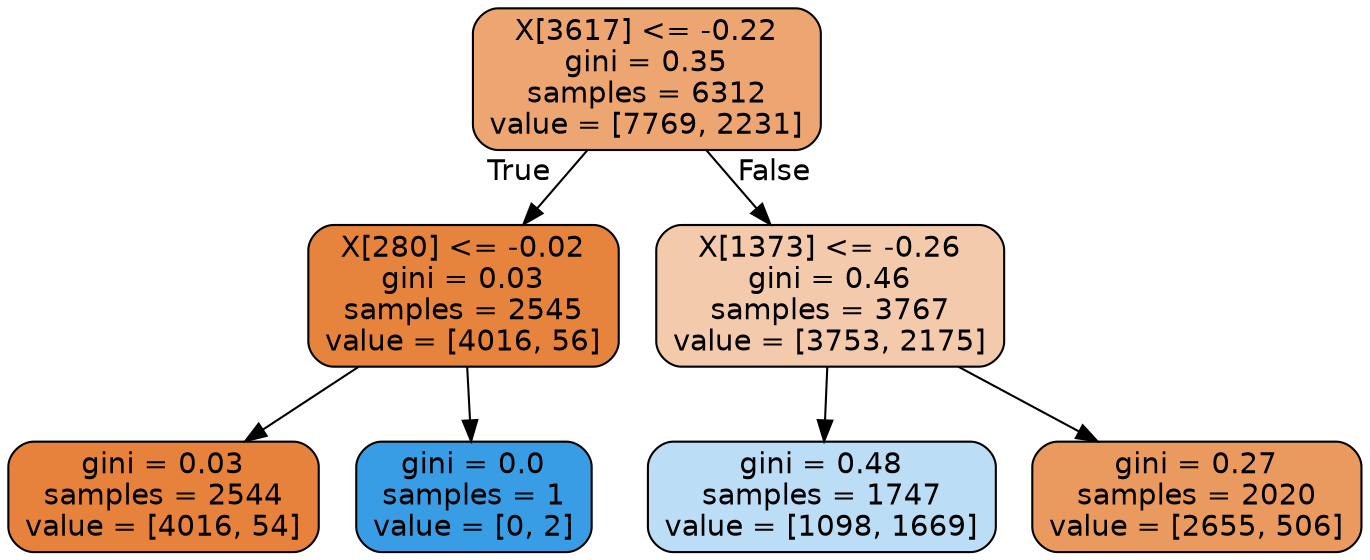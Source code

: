 digraph Tree {
node [shape=box, style="filled, rounded", color="black", fontname=helvetica] ;
edge [fontname=helvetica] ;
0 [label="X[3617] <= -0.22\ngini = 0.35\nsamples = 6312\nvalue = [7769, 2231]", fillcolor="#e58139b6"] ;
1 [label="X[280] <= -0.02\ngini = 0.03\nsamples = 2545\nvalue = [4016, 56]", fillcolor="#e58139fb"] ;
0 -> 1 [labeldistance=2.5, labelangle=45, headlabel="True"] ;
2 [label="gini = 0.03\nsamples = 2544\nvalue = [4016, 54]", fillcolor="#e58139fc"] ;
1 -> 2 ;
3 [label="gini = 0.0\nsamples = 1\nvalue = [0, 2]", fillcolor="#399de5ff"] ;
1 -> 3 ;
4 [label="X[1373] <= -0.26\ngini = 0.46\nsamples = 3767\nvalue = [3753, 2175]", fillcolor="#e581396b"] ;
0 -> 4 [labeldistance=2.5, labelangle=-45, headlabel="False"] ;
5 [label="gini = 0.48\nsamples = 1747\nvalue = [1098, 1669]", fillcolor="#399de557"] ;
4 -> 5 ;
6 [label="gini = 0.27\nsamples = 2020\nvalue = [2655, 506]", fillcolor="#e58139ce"] ;
4 -> 6 ;
}
